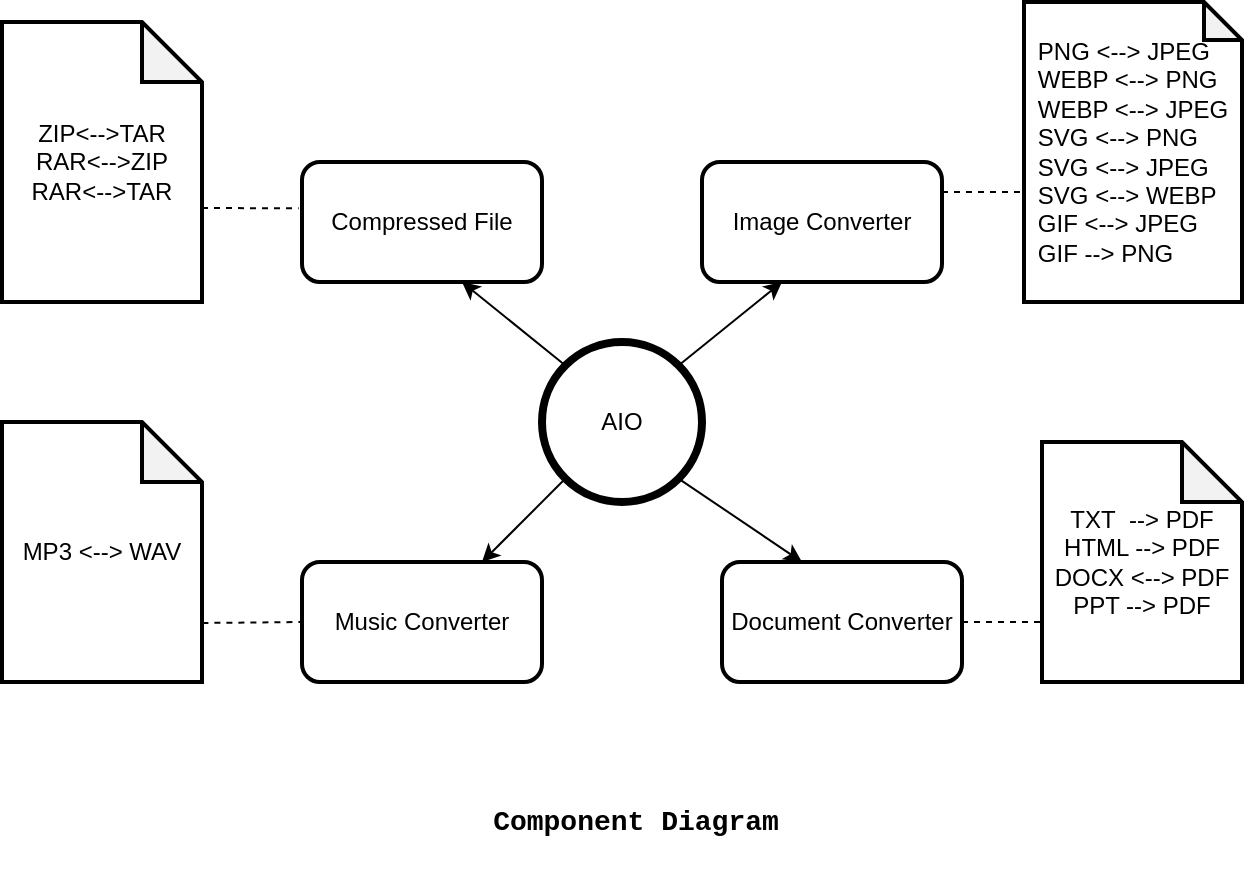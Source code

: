 <mxfile version="12.7.4" type="device"><diagram id="Sh69W11R7Ch46_Mtge2T" name="Page-1"><mxGraphModel dx="744" dy="432" grid="1" gridSize="10" guides="1" tooltips="1" connect="1" arrows="1" fold="1" page="1" pageScale="1" pageWidth="827" pageHeight="1169" math="0" shadow="0"><root><mxCell id="0"/><mxCell id="1" parent="0"/><mxCell id="AOVkyxRnFmnbv2-HikzV-1" value="AIO" style="ellipse;whiteSpace=wrap;html=1;aspect=fixed;strokeWidth=4;" parent="1" vertex="1"><mxGeometry x="300" y="190" width="80" height="80" as="geometry"/></mxCell><mxCell id="AOVkyxRnFmnbv2-HikzV-2" value="" style="endArrow=classic;html=1;exitX=1;exitY=0;exitDx=0;exitDy=0;" parent="1" source="AOVkyxRnFmnbv2-HikzV-1" edge="1"><mxGeometry width="50" height="50" relative="1" as="geometry"><mxPoint x="370" y="210" as="sourcePoint"/><mxPoint x="420" y="160" as="targetPoint"/></mxGeometry></mxCell><mxCell id="AOVkyxRnFmnbv2-HikzV-3" value="Image Converter" style="rounded=1;whiteSpace=wrap;html=1;strokeWidth=2;" parent="1" vertex="1"><mxGeometry x="380" y="100" width="120" height="60" as="geometry"/></mxCell><mxCell id="AOVkyxRnFmnbv2-HikzV-5" value="" style="endArrow=classic;html=1;exitX=1;exitY=1;exitDx=0;exitDy=0;" parent="1" source="AOVkyxRnFmnbv2-HikzV-1" edge="1"><mxGeometry width="50" height="50" relative="1" as="geometry"><mxPoint x="370" y="290" as="sourcePoint"/><mxPoint x="430" y="300" as="targetPoint"/></mxGeometry></mxCell><mxCell id="AOVkyxRnFmnbv2-HikzV-6" value="Document Converter" style="rounded=1;whiteSpace=wrap;html=1;strokeWidth=2;" parent="1" vertex="1"><mxGeometry x="390" y="300" width="120" height="60" as="geometry"/></mxCell><mxCell id="AOVkyxRnFmnbv2-HikzV-7" value="" style="endArrow=classic;html=1;exitX=0;exitY=1;exitDx=0;exitDy=0;" parent="1" source="AOVkyxRnFmnbv2-HikzV-1" edge="1"><mxGeometry width="50" height="50" relative="1" as="geometry"><mxPoint x="220" y="330" as="sourcePoint"/><mxPoint x="270" y="300" as="targetPoint"/></mxGeometry></mxCell><mxCell id="AOVkyxRnFmnbv2-HikzV-8" value="Music Converter" style="rounded=1;whiteSpace=wrap;html=1;strokeWidth=2;" parent="1" vertex="1"><mxGeometry x="180" y="300" width="120" height="60" as="geometry"/></mxCell><mxCell id="AOVkyxRnFmnbv2-HikzV-9" value="" style="endArrow=classic;html=1;exitX=0;exitY=0;exitDx=0;exitDy=0;" parent="1" source="AOVkyxRnFmnbv2-HikzV-1" edge="1"><mxGeometry width="50" height="50" relative="1" as="geometry"><mxPoint x="270" y="200" as="sourcePoint"/><mxPoint x="260" y="160" as="targetPoint"/></mxGeometry></mxCell><mxCell id="AOVkyxRnFmnbv2-HikzV-10" value="Compressed File" style="rounded=1;whiteSpace=wrap;html=1;strokeWidth=2;" parent="1" vertex="1"><mxGeometry x="180" y="100" width="120" height="60" as="geometry"/></mxCell><mxCell id="AOVkyxRnFmnbv2-HikzV-11" value="" style="endArrow=none;dashed=1;html=1;exitX=1;exitY=0.5;exitDx=0;exitDy=0;" parent="1" source="AOVkyxRnFmnbv2-HikzV-6" edge="1"><mxGeometry width="50" height="50" relative="1" as="geometry"><mxPoint x="520" y="360" as="sourcePoint"/><mxPoint x="560" y="330" as="targetPoint"/></mxGeometry></mxCell><mxCell id="AOVkyxRnFmnbv2-HikzV-12" value="TXT&amp;nbsp; --&amp;gt; PDF&lt;br&gt;HTML --&amp;gt; PDF&lt;br&gt;DOCX &amp;lt;--&amp;gt; PDF&lt;br&gt;PPT --&amp;gt; PDF&lt;br&gt;" style="shape=note;whiteSpace=wrap;html=1;backgroundOutline=1;darkOpacity=0.05;strokeWidth=2;" parent="1" vertex="1"><mxGeometry x="550" y="240" width="100" height="120" as="geometry"/></mxCell><mxCell id="AOVkyxRnFmnbv2-HikzV-13" value="" style="endArrow=none;dashed=1;html=1;exitX=1.002;exitY=0.773;exitDx=0;exitDy=0;exitPerimeter=0;" parent="1" source="AOVkyxRnFmnbv2-HikzV-14" edge="1"><mxGeometry width="50" height="50" relative="1" as="geometry"><mxPoint x="140" y="330" as="sourcePoint"/><mxPoint x="180" y="330" as="targetPoint"/></mxGeometry></mxCell><mxCell id="AOVkyxRnFmnbv2-HikzV-14" value="MP3 &amp;lt;--&amp;gt; WAV" style="shape=note;whiteSpace=wrap;html=1;backgroundOutline=1;darkOpacity=0.05;strokeWidth=2;" parent="1" vertex="1"><mxGeometry x="30" y="230" width="100" height="130" as="geometry"/></mxCell><mxCell id="AOVkyxRnFmnbv2-HikzV-15" value="" style="endArrow=none;dashed=1;html=1;exitX=1;exitY=0.25;exitDx=0;exitDy=0;" parent="1" source="AOVkyxRnFmnbv2-HikzV-3" edge="1"><mxGeometry width="50" height="50" relative="1" as="geometry"><mxPoint x="500" y="150" as="sourcePoint"/><mxPoint x="540" y="115" as="targetPoint"/></mxGeometry></mxCell><mxCell id="AOVkyxRnFmnbv2-HikzV-16" value="&lt;div style=&quot;text-align: left&quot;&gt;&lt;span&gt;PNG &amp;lt;--&amp;gt; JPEG&lt;/span&gt;&lt;/div&gt;&lt;div style=&quot;text-align: left&quot;&gt;&lt;span&gt;WEBP &amp;lt;--&amp;gt; PNG&lt;/span&gt;&lt;/div&gt;&lt;div style=&quot;text-align: left&quot;&gt;&lt;span&gt;WEBP &amp;lt;--&amp;gt; JPEG&lt;/span&gt;&lt;/div&gt;&lt;div style=&quot;text-align: left&quot;&gt;&lt;span&gt;SVG &amp;lt;--&amp;gt; PNG&lt;/span&gt;&lt;/div&gt;&lt;div style=&quot;text-align: left&quot;&gt;&lt;span&gt;SVG &amp;lt;--&amp;gt; JPEG&lt;/span&gt;&lt;/div&gt;&lt;div style=&quot;text-align: left&quot;&gt;&lt;span&gt;SVG &amp;lt;--&amp;gt; WEBP&lt;/span&gt;&lt;/div&gt;&lt;div style=&quot;text-align: left&quot;&gt;&lt;span&gt;GIF &amp;lt;--&amp;gt; JPEG&lt;/span&gt;&lt;/div&gt;&lt;div style=&quot;text-align: left&quot;&gt;&lt;span&gt;GIF --&amp;gt; PNG&lt;/span&gt;&lt;/div&gt;" style="shape=note;whiteSpace=wrap;html=1;backgroundOutline=1;darkOpacity=0.05;strokeWidth=2;size=19;" parent="1" vertex="1"><mxGeometry x="541" y="20" width="109" height="150" as="geometry"/></mxCell><mxCell id="AOVkyxRnFmnbv2-HikzV-17" value="" style="endArrow=none;dashed=1;html=1;entryX=-0.014;entryY=0.386;entryDx=0;entryDy=0;entryPerimeter=0;" parent="1" target="AOVkyxRnFmnbv2-HikzV-10" edge="1"><mxGeometry width="50" height="50" relative="1" as="geometry"><mxPoint x="130" y="123" as="sourcePoint"/><mxPoint x="180" y="70" as="targetPoint"/></mxGeometry></mxCell><mxCell id="AOVkyxRnFmnbv2-HikzV-18" value="ZIP&amp;lt;--&amp;gt;TAR&lt;br&gt;RAR&amp;lt;--&amp;gt;ZIP&lt;br&gt;RAR&amp;lt;--&amp;gt;TAR" style="shape=note;whiteSpace=wrap;html=1;backgroundOutline=1;darkOpacity=0.05;strokeWidth=2;" parent="1" vertex="1"><mxGeometry x="30" y="30" width="100" height="140" as="geometry"/></mxCell><mxCell id="AOVkyxRnFmnbv2-HikzV-20" value="&lt;b&gt;&lt;font face=&quot;Courier New&quot; style=&quot;font-size: 14px&quot;&gt;Component Diagram&lt;/font&gt;&lt;/b&gt;" style="text;html=1;strokeColor=none;fillColor=none;align=center;verticalAlign=middle;whiteSpace=wrap;rounded=0;" parent="1" vertex="1"><mxGeometry x="274" y="400" width="146" height="60" as="geometry"/></mxCell></root></mxGraphModel></diagram></mxfile>